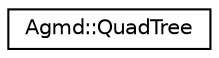 digraph "Graphical Class Hierarchy"
{
  edge [fontname="Helvetica",fontsize="10",labelfontname="Helvetica",labelfontsize="10"];
  node [fontname="Helvetica",fontsize="10",shape=record];
  rankdir="LR";
  Node1 [label="Agmd::QuadTree",height=0.2,width=0.4,color="black", fillcolor="white", style="filled",URL="$struct_agmd_1_1_quad_tree.html"];
}
